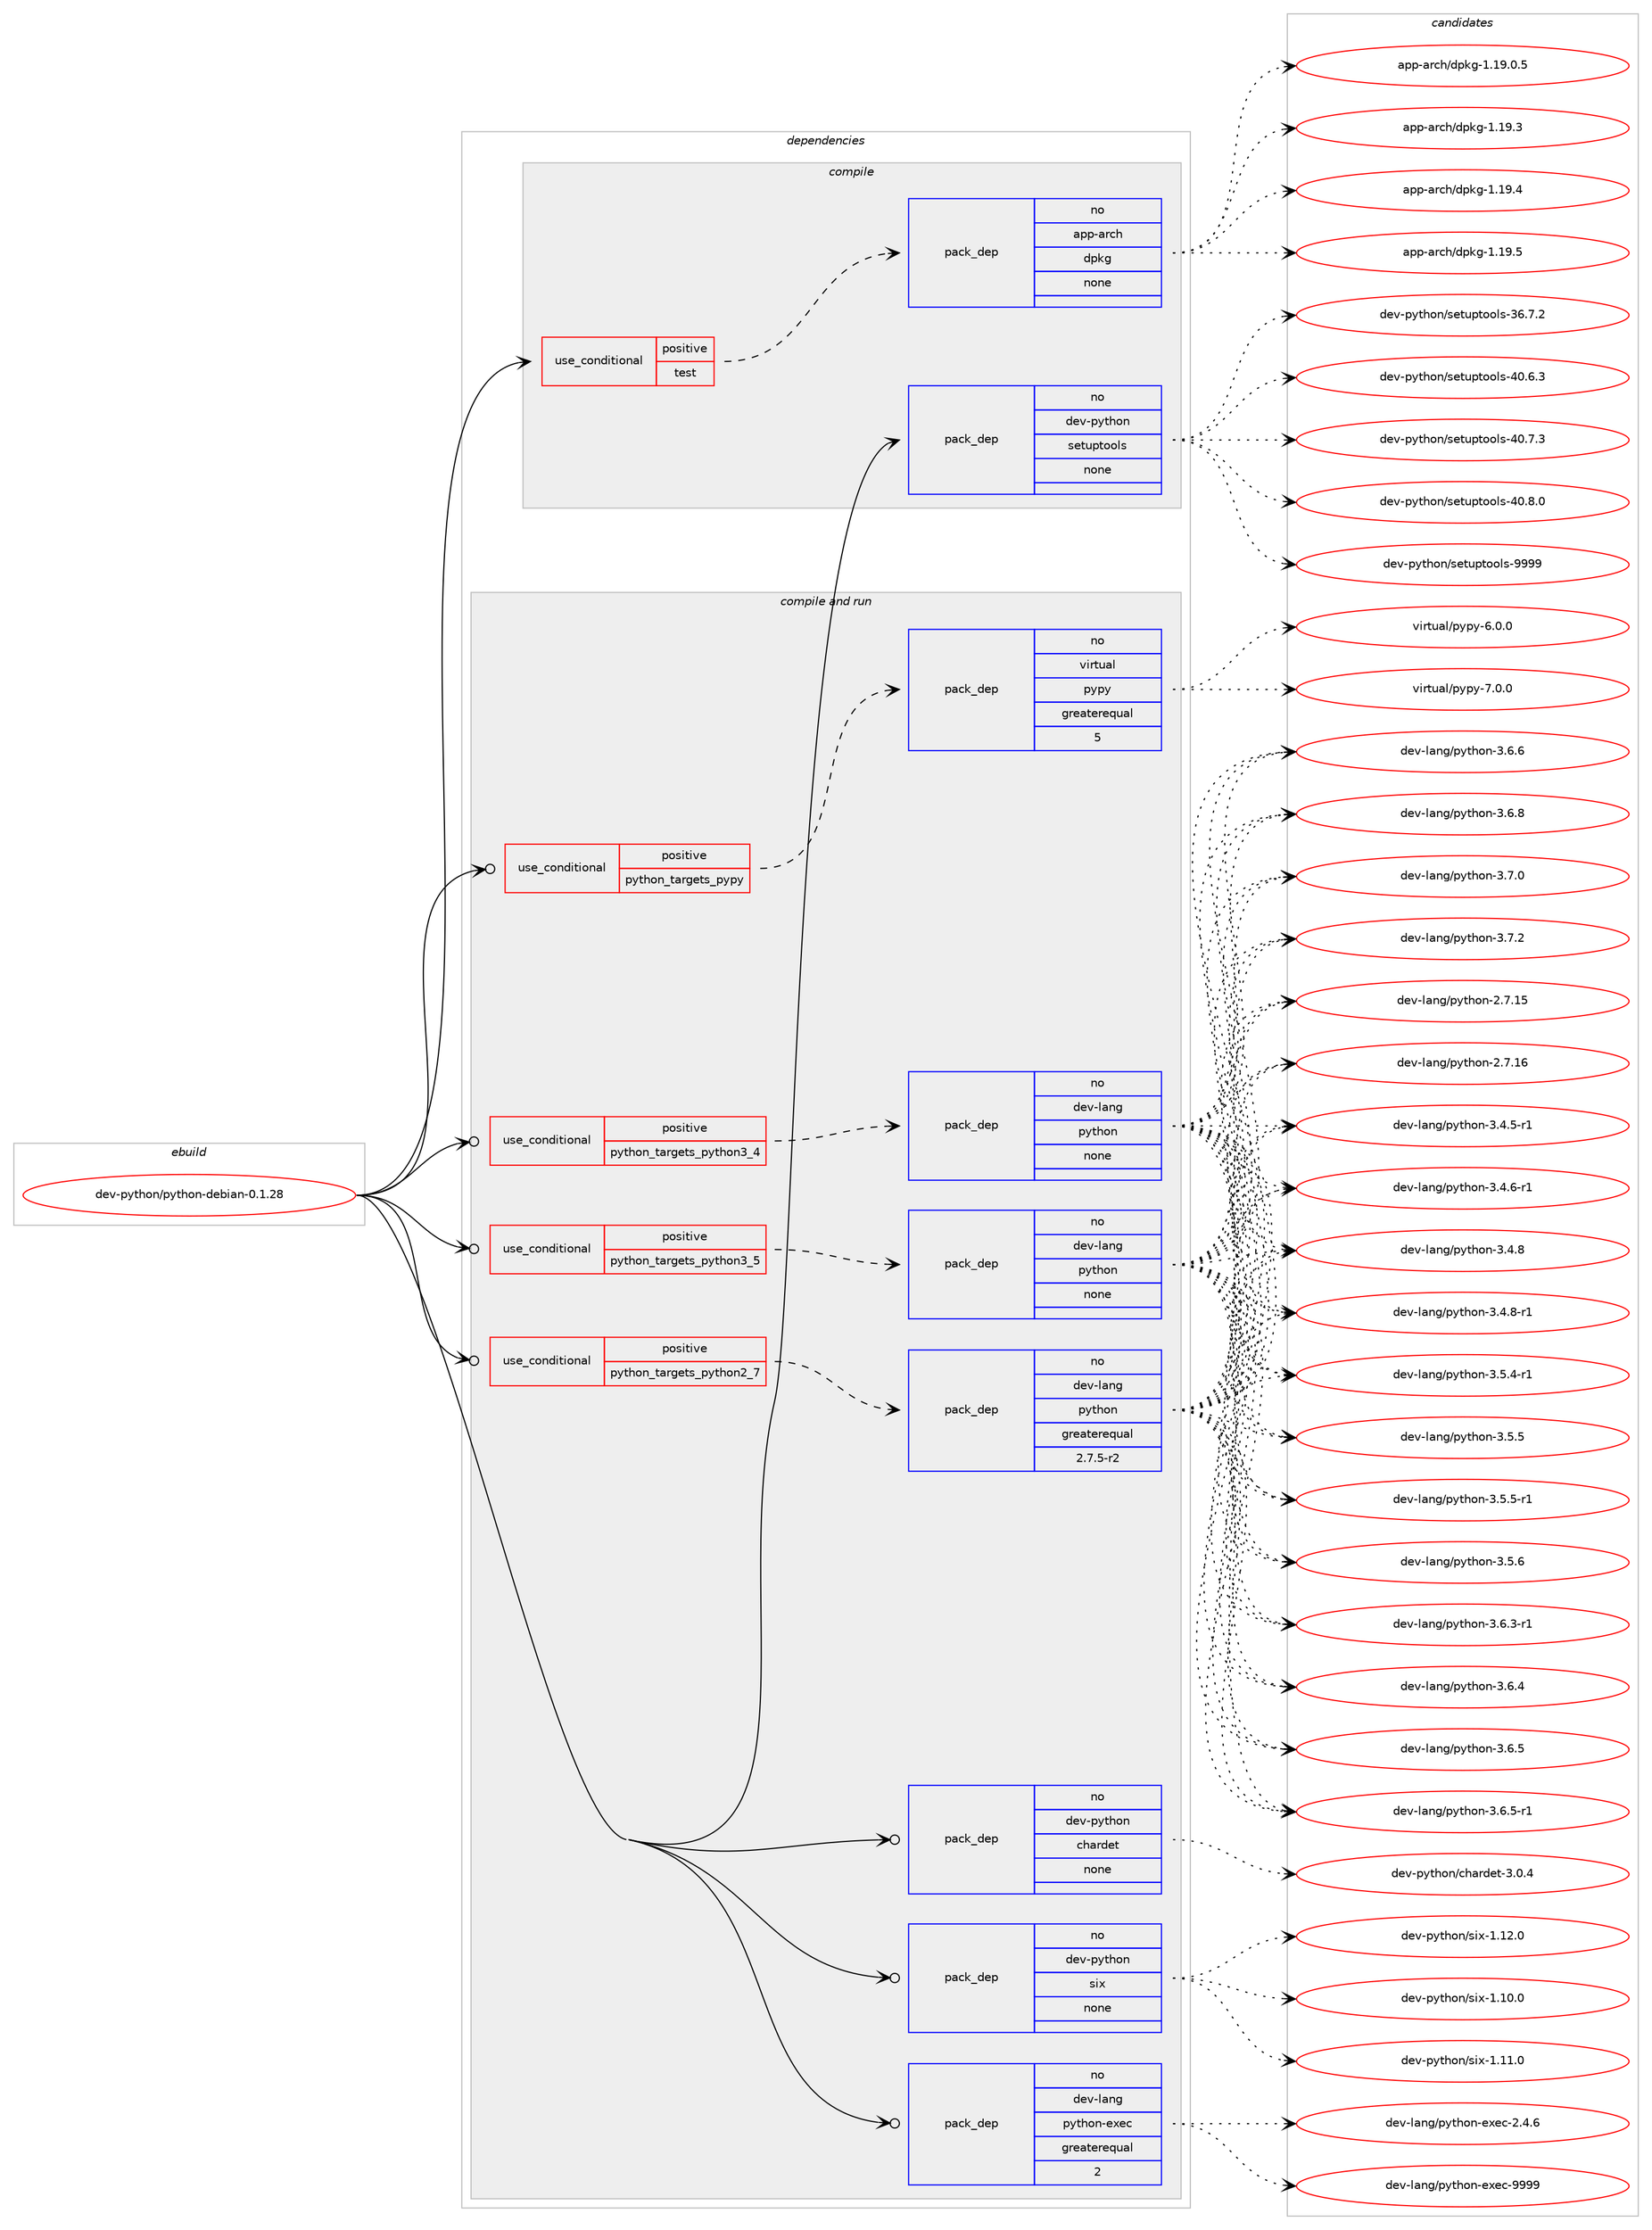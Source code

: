 digraph prolog {

# *************
# Graph options
# *************

newrank=true;
concentrate=true;
compound=true;
graph [rankdir=LR,fontname=Helvetica,fontsize=10,ranksep=1.5];#, ranksep=2.5, nodesep=0.2];
edge  [arrowhead=vee];
node  [fontname=Helvetica,fontsize=10];

# **********
# The ebuild
# **********

subgraph cluster_leftcol {
color=gray;
rank=same;
label=<<i>ebuild</i>>;
id [label="dev-python/python-debian-0.1.28", color=red, width=4, href="../dev-python/python-debian-0.1.28.svg"];
}

# ****************
# The dependencies
# ****************

subgraph cluster_midcol {
color=gray;
label=<<i>dependencies</i>>;
subgraph cluster_compile {
fillcolor="#eeeeee";
style=filled;
label=<<i>compile</i>>;
subgraph cond382535 {
dependency1434575 [label=<<TABLE BORDER="0" CELLBORDER="1" CELLSPACING="0" CELLPADDING="4"><TR><TD ROWSPAN="3" CELLPADDING="10">use_conditional</TD></TR><TR><TD>positive</TD></TR><TR><TD>test</TD></TR></TABLE>>, shape=none, color=red];
subgraph pack1028687 {
dependency1434576 [label=<<TABLE BORDER="0" CELLBORDER="1" CELLSPACING="0" CELLPADDING="4" WIDTH="220"><TR><TD ROWSPAN="6" CELLPADDING="30">pack_dep</TD></TR><TR><TD WIDTH="110">no</TD></TR><TR><TD>app-arch</TD></TR><TR><TD>dpkg</TD></TR><TR><TD>none</TD></TR><TR><TD></TD></TR></TABLE>>, shape=none, color=blue];
}
dependency1434575:e -> dependency1434576:w [weight=20,style="dashed",arrowhead="vee"];
}
id:e -> dependency1434575:w [weight=20,style="solid",arrowhead="vee"];
subgraph pack1028688 {
dependency1434577 [label=<<TABLE BORDER="0" CELLBORDER="1" CELLSPACING="0" CELLPADDING="4" WIDTH="220"><TR><TD ROWSPAN="6" CELLPADDING="30">pack_dep</TD></TR><TR><TD WIDTH="110">no</TD></TR><TR><TD>dev-python</TD></TR><TR><TD>setuptools</TD></TR><TR><TD>none</TD></TR><TR><TD></TD></TR></TABLE>>, shape=none, color=blue];
}
id:e -> dependency1434577:w [weight=20,style="solid",arrowhead="vee"];
}
subgraph cluster_compileandrun {
fillcolor="#eeeeee";
style=filled;
label=<<i>compile and run</i>>;
subgraph cond382536 {
dependency1434578 [label=<<TABLE BORDER="0" CELLBORDER="1" CELLSPACING="0" CELLPADDING="4"><TR><TD ROWSPAN="3" CELLPADDING="10">use_conditional</TD></TR><TR><TD>positive</TD></TR><TR><TD>python_targets_pypy</TD></TR></TABLE>>, shape=none, color=red];
subgraph pack1028689 {
dependency1434579 [label=<<TABLE BORDER="0" CELLBORDER="1" CELLSPACING="0" CELLPADDING="4" WIDTH="220"><TR><TD ROWSPAN="6" CELLPADDING="30">pack_dep</TD></TR><TR><TD WIDTH="110">no</TD></TR><TR><TD>virtual</TD></TR><TR><TD>pypy</TD></TR><TR><TD>greaterequal</TD></TR><TR><TD>5</TD></TR></TABLE>>, shape=none, color=blue];
}
dependency1434578:e -> dependency1434579:w [weight=20,style="dashed",arrowhead="vee"];
}
id:e -> dependency1434578:w [weight=20,style="solid",arrowhead="odotvee"];
subgraph cond382537 {
dependency1434580 [label=<<TABLE BORDER="0" CELLBORDER="1" CELLSPACING="0" CELLPADDING="4"><TR><TD ROWSPAN="3" CELLPADDING="10">use_conditional</TD></TR><TR><TD>positive</TD></TR><TR><TD>python_targets_python2_7</TD></TR></TABLE>>, shape=none, color=red];
subgraph pack1028690 {
dependency1434581 [label=<<TABLE BORDER="0" CELLBORDER="1" CELLSPACING="0" CELLPADDING="4" WIDTH="220"><TR><TD ROWSPAN="6" CELLPADDING="30">pack_dep</TD></TR><TR><TD WIDTH="110">no</TD></TR><TR><TD>dev-lang</TD></TR><TR><TD>python</TD></TR><TR><TD>greaterequal</TD></TR><TR><TD>2.7.5-r2</TD></TR></TABLE>>, shape=none, color=blue];
}
dependency1434580:e -> dependency1434581:w [weight=20,style="dashed",arrowhead="vee"];
}
id:e -> dependency1434580:w [weight=20,style="solid",arrowhead="odotvee"];
subgraph cond382538 {
dependency1434582 [label=<<TABLE BORDER="0" CELLBORDER="1" CELLSPACING="0" CELLPADDING="4"><TR><TD ROWSPAN="3" CELLPADDING="10">use_conditional</TD></TR><TR><TD>positive</TD></TR><TR><TD>python_targets_python3_4</TD></TR></TABLE>>, shape=none, color=red];
subgraph pack1028691 {
dependency1434583 [label=<<TABLE BORDER="0" CELLBORDER="1" CELLSPACING="0" CELLPADDING="4" WIDTH="220"><TR><TD ROWSPAN="6" CELLPADDING="30">pack_dep</TD></TR><TR><TD WIDTH="110">no</TD></TR><TR><TD>dev-lang</TD></TR><TR><TD>python</TD></TR><TR><TD>none</TD></TR><TR><TD></TD></TR></TABLE>>, shape=none, color=blue];
}
dependency1434582:e -> dependency1434583:w [weight=20,style="dashed",arrowhead="vee"];
}
id:e -> dependency1434582:w [weight=20,style="solid",arrowhead="odotvee"];
subgraph cond382539 {
dependency1434584 [label=<<TABLE BORDER="0" CELLBORDER="1" CELLSPACING="0" CELLPADDING="4"><TR><TD ROWSPAN="3" CELLPADDING="10">use_conditional</TD></TR><TR><TD>positive</TD></TR><TR><TD>python_targets_python3_5</TD></TR></TABLE>>, shape=none, color=red];
subgraph pack1028692 {
dependency1434585 [label=<<TABLE BORDER="0" CELLBORDER="1" CELLSPACING="0" CELLPADDING="4" WIDTH="220"><TR><TD ROWSPAN="6" CELLPADDING="30">pack_dep</TD></TR><TR><TD WIDTH="110">no</TD></TR><TR><TD>dev-lang</TD></TR><TR><TD>python</TD></TR><TR><TD>none</TD></TR><TR><TD></TD></TR></TABLE>>, shape=none, color=blue];
}
dependency1434584:e -> dependency1434585:w [weight=20,style="dashed",arrowhead="vee"];
}
id:e -> dependency1434584:w [weight=20,style="solid",arrowhead="odotvee"];
subgraph pack1028693 {
dependency1434586 [label=<<TABLE BORDER="0" CELLBORDER="1" CELLSPACING="0" CELLPADDING="4" WIDTH="220"><TR><TD ROWSPAN="6" CELLPADDING="30">pack_dep</TD></TR><TR><TD WIDTH="110">no</TD></TR><TR><TD>dev-lang</TD></TR><TR><TD>python-exec</TD></TR><TR><TD>greaterequal</TD></TR><TR><TD>2</TD></TR></TABLE>>, shape=none, color=blue];
}
id:e -> dependency1434586:w [weight=20,style="solid",arrowhead="odotvee"];
subgraph pack1028694 {
dependency1434587 [label=<<TABLE BORDER="0" CELLBORDER="1" CELLSPACING="0" CELLPADDING="4" WIDTH="220"><TR><TD ROWSPAN="6" CELLPADDING="30">pack_dep</TD></TR><TR><TD WIDTH="110">no</TD></TR><TR><TD>dev-python</TD></TR><TR><TD>chardet</TD></TR><TR><TD>none</TD></TR><TR><TD></TD></TR></TABLE>>, shape=none, color=blue];
}
id:e -> dependency1434587:w [weight=20,style="solid",arrowhead="odotvee"];
subgraph pack1028695 {
dependency1434588 [label=<<TABLE BORDER="0" CELLBORDER="1" CELLSPACING="0" CELLPADDING="4" WIDTH="220"><TR><TD ROWSPAN="6" CELLPADDING="30">pack_dep</TD></TR><TR><TD WIDTH="110">no</TD></TR><TR><TD>dev-python</TD></TR><TR><TD>six</TD></TR><TR><TD>none</TD></TR><TR><TD></TD></TR></TABLE>>, shape=none, color=blue];
}
id:e -> dependency1434588:w [weight=20,style="solid",arrowhead="odotvee"];
}
subgraph cluster_run {
fillcolor="#eeeeee";
style=filled;
label=<<i>run</i>>;
}
}

# **************
# The candidates
# **************

subgraph cluster_choices {
rank=same;
color=gray;
label=<<i>candidates</i>>;

subgraph choice1028687 {
color=black;
nodesep=1;
choice9711211245971149910447100112107103454946495746484653 [label="app-arch/dpkg-1.19.0.5", color=red, width=4,href="../app-arch/dpkg-1.19.0.5.svg"];
choice971121124597114991044710011210710345494649574651 [label="app-arch/dpkg-1.19.3", color=red, width=4,href="../app-arch/dpkg-1.19.3.svg"];
choice971121124597114991044710011210710345494649574652 [label="app-arch/dpkg-1.19.4", color=red, width=4,href="../app-arch/dpkg-1.19.4.svg"];
choice971121124597114991044710011210710345494649574653 [label="app-arch/dpkg-1.19.5", color=red, width=4,href="../app-arch/dpkg-1.19.5.svg"];
dependency1434576:e -> choice9711211245971149910447100112107103454946495746484653:w [style=dotted,weight="100"];
dependency1434576:e -> choice971121124597114991044710011210710345494649574651:w [style=dotted,weight="100"];
dependency1434576:e -> choice971121124597114991044710011210710345494649574652:w [style=dotted,weight="100"];
dependency1434576:e -> choice971121124597114991044710011210710345494649574653:w [style=dotted,weight="100"];
}
subgraph choice1028688 {
color=black;
nodesep=1;
choice100101118451121211161041111104711510111611711211611111110811545515446554650 [label="dev-python/setuptools-36.7.2", color=red, width=4,href="../dev-python/setuptools-36.7.2.svg"];
choice100101118451121211161041111104711510111611711211611111110811545524846544651 [label="dev-python/setuptools-40.6.3", color=red, width=4,href="../dev-python/setuptools-40.6.3.svg"];
choice100101118451121211161041111104711510111611711211611111110811545524846554651 [label="dev-python/setuptools-40.7.3", color=red, width=4,href="../dev-python/setuptools-40.7.3.svg"];
choice100101118451121211161041111104711510111611711211611111110811545524846564648 [label="dev-python/setuptools-40.8.0", color=red, width=4,href="../dev-python/setuptools-40.8.0.svg"];
choice10010111845112121116104111110471151011161171121161111111081154557575757 [label="dev-python/setuptools-9999", color=red, width=4,href="../dev-python/setuptools-9999.svg"];
dependency1434577:e -> choice100101118451121211161041111104711510111611711211611111110811545515446554650:w [style=dotted,weight="100"];
dependency1434577:e -> choice100101118451121211161041111104711510111611711211611111110811545524846544651:w [style=dotted,weight="100"];
dependency1434577:e -> choice100101118451121211161041111104711510111611711211611111110811545524846554651:w [style=dotted,weight="100"];
dependency1434577:e -> choice100101118451121211161041111104711510111611711211611111110811545524846564648:w [style=dotted,weight="100"];
dependency1434577:e -> choice10010111845112121116104111110471151011161171121161111111081154557575757:w [style=dotted,weight="100"];
}
subgraph choice1028689 {
color=black;
nodesep=1;
choice1181051141161179710847112121112121455446484648 [label="virtual/pypy-6.0.0", color=red, width=4,href="../virtual/pypy-6.0.0.svg"];
choice1181051141161179710847112121112121455546484648 [label="virtual/pypy-7.0.0", color=red, width=4,href="../virtual/pypy-7.0.0.svg"];
dependency1434579:e -> choice1181051141161179710847112121112121455446484648:w [style=dotted,weight="100"];
dependency1434579:e -> choice1181051141161179710847112121112121455546484648:w [style=dotted,weight="100"];
}
subgraph choice1028690 {
color=black;
nodesep=1;
choice10010111845108971101034711212111610411111045504655464953 [label="dev-lang/python-2.7.15", color=red, width=4,href="../dev-lang/python-2.7.15.svg"];
choice10010111845108971101034711212111610411111045504655464954 [label="dev-lang/python-2.7.16", color=red, width=4,href="../dev-lang/python-2.7.16.svg"];
choice1001011184510897110103471121211161041111104551465246534511449 [label="dev-lang/python-3.4.5-r1", color=red, width=4,href="../dev-lang/python-3.4.5-r1.svg"];
choice1001011184510897110103471121211161041111104551465246544511449 [label="dev-lang/python-3.4.6-r1", color=red, width=4,href="../dev-lang/python-3.4.6-r1.svg"];
choice100101118451089711010347112121116104111110455146524656 [label="dev-lang/python-3.4.8", color=red, width=4,href="../dev-lang/python-3.4.8.svg"];
choice1001011184510897110103471121211161041111104551465246564511449 [label="dev-lang/python-3.4.8-r1", color=red, width=4,href="../dev-lang/python-3.4.8-r1.svg"];
choice1001011184510897110103471121211161041111104551465346524511449 [label="dev-lang/python-3.5.4-r1", color=red, width=4,href="../dev-lang/python-3.5.4-r1.svg"];
choice100101118451089711010347112121116104111110455146534653 [label="dev-lang/python-3.5.5", color=red, width=4,href="../dev-lang/python-3.5.5.svg"];
choice1001011184510897110103471121211161041111104551465346534511449 [label="dev-lang/python-3.5.5-r1", color=red, width=4,href="../dev-lang/python-3.5.5-r1.svg"];
choice100101118451089711010347112121116104111110455146534654 [label="dev-lang/python-3.5.6", color=red, width=4,href="../dev-lang/python-3.5.6.svg"];
choice1001011184510897110103471121211161041111104551465446514511449 [label="dev-lang/python-3.6.3-r1", color=red, width=4,href="../dev-lang/python-3.6.3-r1.svg"];
choice100101118451089711010347112121116104111110455146544652 [label="dev-lang/python-3.6.4", color=red, width=4,href="../dev-lang/python-3.6.4.svg"];
choice100101118451089711010347112121116104111110455146544653 [label="dev-lang/python-3.6.5", color=red, width=4,href="../dev-lang/python-3.6.5.svg"];
choice1001011184510897110103471121211161041111104551465446534511449 [label="dev-lang/python-3.6.5-r1", color=red, width=4,href="../dev-lang/python-3.6.5-r1.svg"];
choice100101118451089711010347112121116104111110455146544654 [label="dev-lang/python-3.6.6", color=red, width=4,href="../dev-lang/python-3.6.6.svg"];
choice100101118451089711010347112121116104111110455146544656 [label="dev-lang/python-3.6.8", color=red, width=4,href="../dev-lang/python-3.6.8.svg"];
choice100101118451089711010347112121116104111110455146554648 [label="dev-lang/python-3.7.0", color=red, width=4,href="../dev-lang/python-3.7.0.svg"];
choice100101118451089711010347112121116104111110455146554650 [label="dev-lang/python-3.7.2", color=red, width=4,href="../dev-lang/python-3.7.2.svg"];
dependency1434581:e -> choice10010111845108971101034711212111610411111045504655464953:w [style=dotted,weight="100"];
dependency1434581:e -> choice10010111845108971101034711212111610411111045504655464954:w [style=dotted,weight="100"];
dependency1434581:e -> choice1001011184510897110103471121211161041111104551465246534511449:w [style=dotted,weight="100"];
dependency1434581:e -> choice1001011184510897110103471121211161041111104551465246544511449:w [style=dotted,weight="100"];
dependency1434581:e -> choice100101118451089711010347112121116104111110455146524656:w [style=dotted,weight="100"];
dependency1434581:e -> choice1001011184510897110103471121211161041111104551465246564511449:w [style=dotted,weight="100"];
dependency1434581:e -> choice1001011184510897110103471121211161041111104551465346524511449:w [style=dotted,weight="100"];
dependency1434581:e -> choice100101118451089711010347112121116104111110455146534653:w [style=dotted,weight="100"];
dependency1434581:e -> choice1001011184510897110103471121211161041111104551465346534511449:w [style=dotted,weight="100"];
dependency1434581:e -> choice100101118451089711010347112121116104111110455146534654:w [style=dotted,weight="100"];
dependency1434581:e -> choice1001011184510897110103471121211161041111104551465446514511449:w [style=dotted,weight="100"];
dependency1434581:e -> choice100101118451089711010347112121116104111110455146544652:w [style=dotted,weight="100"];
dependency1434581:e -> choice100101118451089711010347112121116104111110455146544653:w [style=dotted,weight="100"];
dependency1434581:e -> choice1001011184510897110103471121211161041111104551465446534511449:w [style=dotted,weight="100"];
dependency1434581:e -> choice100101118451089711010347112121116104111110455146544654:w [style=dotted,weight="100"];
dependency1434581:e -> choice100101118451089711010347112121116104111110455146544656:w [style=dotted,weight="100"];
dependency1434581:e -> choice100101118451089711010347112121116104111110455146554648:w [style=dotted,weight="100"];
dependency1434581:e -> choice100101118451089711010347112121116104111110455146554650:w [style=dotted,weight="100"];
}
subgraph choice1028691 {
color=black;
nodesep=1;
choice10010111845108971101034711212111610411111045504655464953 [label="dev-lang/python-2.7.15", color=red, width=4,href="../dev-lang/python-2.7.15.svg"];
choice10010111845108971101034711212111610411111045504655464954 [label="dev-lang/python-2.7.16", color=red, width=4,href="../dev-lang/python-2.7.16.svg"];
choice1001011184510897110103471121211161041111104551465246534511449 [label="dev-lang/python-3.4.5-r1", color=red, width=4,href="../dev-lang/python-3.4.5-r1.svg"];
choice1001011184510897110103471121211161041111104551465246544511449 [label="dev-lang/python-3.4.6-r1", color=red, width=4,href="../dev-lang/python-3.4.6-r1.svg"];
choice100101118451089711010347112121116104111110455146524656 [label="dev-lang/python-3.4.8", color=red, width=4,href="../dev-lang/python-3.4.8.svg"];
choice1001011184510897110103471121211161041111104551465246564511449 [label="dev-lang/python-3.4.8-r1", color=red, width=4,href="../dev-lang/python-3.4.8-r1.svg"];
choice1001011184510897110103471121211161041111104551465346524511449 [label="dev-lang/python-3.5.4-r1", color=red, width=4,href="../dev-lang/python-3.5.4-r1.svg"];
choice100101118451089711010347112121116104111110455146534653 [label="dev-lang/python-3.5.5", color=red, width=4,href="../dev-lang/python-3.5.5.svg"];
choice1001011184510897110103471121211161041111104551465346534511449 [label="dev-lang/python-3.5.5-r1", color=red, width=4,href="../dev-lang/python-3.5.5-r1.svg"];
choice100101118451089711010347112121116104111110455146534654 [label="dev-lang/python-3.5.6", color=red, width=4,href="../dev-lang/python-3.5.6.svg"];
choice1001011184510897110103471121211161041111104551465446514511449 [label="dev-lang/python-3.6.3-r1", color=red, width=4,href="../dev-lang/python-3.6.3-r1.svg"];
choice100101118451089711010347112121116104111110455146544652 [label="dev-lang/python-3.6.4", color=red, width=4,href="../dev-lang/python-3.6.4.svg"];
choice100101118451089711010347112121116104111110455146544653 [label="dev-lang/python-3.6.5", color=red, width=4,href="../dev-lang/python-3.6.5.svg"];
choice1001011184510897110103471121211161041111104551465446534511449 [label="dev-lang/python-3.6.5-r1", color=red, width=4,href="../dev-lang/python-3.6.5-r1.svg"];
choice100101118451089711010347112121116104111110455146544654 [label="dev-lang/python-3.6.6", color=red, width=4,href="../dev-lang/python-3.6.6.svg"];
choice100101118451089711010347112121116104111110455146544656 [label="dev-lang/python-3.6.8", color=red, width=4,href="../dev-lang/python-3.6.8.svg"];
choice100101118451089711010347112121116104111110455146554648 [label="dev-lang/python-3.7.0", color=red, width=4,href="../dev-lang/python-3.7.0.svg"];
choice100101118451089711010347112121116104111110455146554650 [label="dev-lang/python-3.7.2", color=red, width=4,href="../dev-lang/python-3.7.2.svg"];
dependency1434583:e -> choice10010111845108971101034711212111610411111045504655464953:w [style=dotted,weight="100"];
dependency1434583:e -> choice10010111845108971101034711212111610411111045504655464954:w [style=dotted,weight="100"];
dependency1434583:e -> choice1001011184510897110103471121211161041111104551465246534511449:w [style=dotted,weight="100"];
dependency1434583:e -> choice1001011184510897110103471121211161041111104551465246544511449:w [style=dotted,weight="100"];
dependency1434583:e -> choice100101118451089711010347112121116104111110455146524656:w [style=dotted,weight="100"];
dependency1434583:e -> choice1001011184510897110103471121211161041111104551465246564511449:w [style=dotted,weight="100"];
dependency1434583:e -> choice1001011184510897110103471121211161041111104551465346524511449:w [style=dotted,weight="100"];
dependency1434583:e -> choice100101118451089711010347112121116104111110455146534653:w [style=dotted,weight="100"];
dependency1434583:e -> choice1001011184510897110103471121211161041111104551465346534511449:w [style=dotted,weight="100"];
dependency1434583:e -> choice100101118451089711010347112121116104111110455146534654:w [style=dotted,weight="100"];
dependency1434583:e -> choice1001011184510897110103471121211161041111104551465446514511449:w [style=dotted,weight="100"];
dependency1434583:e -> choice100101118451089711010347112121116104111110455146544652:w [style=dotted,weight="100"];
dependency1434583:e -> choice100101118451089711010347112121116104111110455146544653:w [style=dotted,weight="100"];
dependency1434583:e -> choice1001011184510897110103471121211161041111104551465446534511449:w [style=dotted,weight="100"];
dependency1434583:e -> choice100101118451089711010347112121116104111110455146544654:w [style=dotted,weight="100"];
dependency1434583:e -> choice100101118451089711010347112121116104111110455146544656:w [style=dotted,weight="100"];
dependency1434583:e -> choice100101118451089711010347112121116104111110455146554648:w [style=dotted,weight="100"];
dependency1434583:e -> choice100101118451089711010347112121116104111110455146554650:w [style=dotted,weight="100"];
}
subgraph choice1028692 {
color=black;
nodesep=1;
choice10010111845108971101034711212111610411111045504655464953 [label="dev-lang/python-2.7.15", color=red, width=4,href="../dev-lang/python-2.7.15.svg"];
choice10010111845108971101034711212111610411111045504655464954 [label="dev-lang/python-2.7.16", color=red, width=4,href="../dev-lang/python-2.7.16.svg"];
choice1001011184510897110103471121211161041111104551465246534511449 [label="dev-lang/python-3.4.5-r1", color=red, width=4,href="../dev-lang/python-3.4.5-r1.svg"];
choice1001011184510897110103471121211161041111104551465246544511449 [label="dev-lang/python-3.4.6-r1", color=red, width=4,href="../dev-lang/python-3.4.6-r1.svg"];
choice100101118451089711010347112121116104111110455146524656 [label="dev-lang/python-3.4.8", color=red, width=4,href="../dev-lang/python-3.4.8.svg"];
choice1001011184510897110103471121211161041111104551465246564511449 [label="dev-lang/python-3.4.8-r1", color=red, width=4,href="../dev-lang/python-3.4.8-r1.svg"];
choice1001011184510897110103471121211161041111104551465346524511449 [label="dev-lang/python-3.5.4-r1", color=red, width=4,href="../dev-lang/python-3.5.4-r1.svg"];
choice100101118451089711010347112121116104111110455146534653 [label="dev-lang/python-3.5.5", color=red, width=4,href="../dev-lang/python-3.5.5.svg"];
choice1001011184510897110103471121211161041111104551465346534511449 [label="dev-lang/python-3.5.5-r1", color=red, width=4,href="../dev-lang/python-3.5.5-r1.svg"];
choice100101118451089711010347112121116104111110455146534654 [label="dev-lang/python-3.5.6", color=red, width=4,href="../dev-lang/python-3.5.6.svg"];
choice1001011184510897110103471121211161041111104551465446514511449 [label="dev-lang/python-3.6.3-r1", color=red, width=4,href="../dev-lang/python-3.6.3-r1.svg"];
choice100101118451089711010347112121116104111110455146544652 [label="dev-lang/python-3.6.4", color=red, width=4,href="../dev-lang/python-3.6.4.svg"];
choice100101118451089711010347112121116104111110455146544653 [label="dev-lang/python-3.6.5", color=red, width=4,href="../dev-lang/python-3.6.5.svg"];
choice1001011184510897110103471121211161041111104551465446534511449 [label="dev-lang/python-3.6.5-r1", color=red, width=4,href="../dev-lang/python-3.6.5-r1.svg"];
choice100101118451089711010347112121116104111110455146544654 [label="dev-lang/python-3.6.6", color=red, width=4,href="../dev-lang/python-3.6.6.svg"];
choice100101118451089711010347112121116104111110455146544656 [label="dev-lang/python-3.6.8", color=red, width=4,href="../dev-lang/python-3.6.8.svg"];
choice100101118451089711010347112121116104111110455146554648 [label="dev-lang/python-3.7.0", color=red, width=4,href="../dev-lang/python-3.7.0.svg"];
choice100101118451089711010347112121116104111110455146554650 [label="dev-lang/python-3.7.2", color=red, width=4,href="../dev-lang/python-3.7.2.svg"];
dependency1434585:e -> choice10010111845108971101034711212111610411111045504655464953:w [style=dotted,weight="100"];
dependency1434585:e -> choice10010111845108971101034711212111610411111045504655464954:w [style=dotted,weight="100"];
dependency1434585:e -> choice1001011184510897110103471121211161041111104551465246534511449:w [style=dotted,weight="100"];
dependency1434585:e -> choice1001011184510897110103471121211161041111104551465246544511449:w [style=dotted,weight="100"];
dependency1434585:e -> choice100101118451089711010347112121116104111110455146524656:w [style=dotted,weight="100"];
dependency1434585:e -> choice1001011184510897110103471121211161041111104551465246564511449:w [style=dotted,weight="100"];
dependency1434585:e -> choice1001011184510897110103471121211161041111104551465346524511449:w [style=dotted,weight="100"];
dependency1434585:e -> choice100101118451089711010347112121116104111110455146534653:w [style=dotted,weight="100"];
dependency1434585:e -> choice1001011184510897110103471121211161041111104551465346534511449:w [style=dotted,weight="100"];
dependency1434585:e -> choice100101118451089711010347112121116104111110455146534654:w [style=dotted,weight="100"];
dependency1434585:e -> choice1001011184510897110103471121211161041111104551465446514511449:w [style=dotted,weight="100"];
dependency1434585:e -> choice100101118451089711010347112121116104111110455146544652:w [style=dotted,weight="100"];
dependency1434585:e -> choice100101118451089711010347112121116104111110455146544653:w [style=dotted,weight="100"];
dependency1434585:e -> choice1001011184510897110103471121211161041111104551465446534511449:w [style=dotted,weight="100"];
dependency1434585:e -> choice100101118451089711010347112121116104111110455146544654:w [style=dotted,weight="100"];
dependency1434585:e -> choice100101118451089711010347112121116104111110455146544656:w [style=dotted,weight="100"];
dependency1434585:e -> choice100101118451089711010347112121116104111110455146554648:w [style=dotted,weight="100"];
dependency1434585:e -> choice100101118451089711010347112121116104111110455146554650:w [style=dotted,weight="100"];
}
subgraph choice1028693 {
color=black;
nodesep=1;
choice1001011184510897110103471121211161041111104510112010199455046524654 [label="dev-lang/python-exec-2.4.6", color=red, width=4,href="../dev-lang/python-exec-2.4.6.svg"];
choice10010111845108971101034711212111610411111045101120101994557575757 [label="dev-lang/python-exec-9999", color=red, width=4,href="../dev-lang/python-exec-9999.svg"];
dependency1434586:e -> choice1001011184510897110103471121211161041111104510112010199455046524654:w [style=dotted,weight="100"];
dependency1434586:e -> choice10010111845108971101034711212111610411111045101120101994557575757:w [style=dotted,weight="100"];
}
subgraph choice1028694 {
color=black;
nodesep=1;
choice10010111845112121116104111110479910497114100101116455146484652 [label="dev-python/chardet-3.0.4", color=red, width=4,href="../dev-python/chardet-3.0.4.svg"];
dependency1434587:e -> choice10010111845112121116104111110479910497114100101116455146484652:w [style=dotted,weight="100"];
}
subgraph choice1028695 {
color=black;
nodesep=1;
choice100101118451121211161041111104711510512045494649484648 [label="dev-python/six-1.10.0", color=red, width=4,href="../dev-python/six-1.10.0.svg"];
choice100101118451121211161041111104711510512045494649494648 [label="dev-python/six-1.11.0", color=red, width=4,href="../dev-python/six-1.11.0.svg"];
choice100101118451121211161041111104711510512045494649504648 [label="dev-python/six-1.12.0", color=red, width=4,href="../dev-python/six-1.12.0.svg"];
dependency1434588:e -> choice100101118451121211161041111104711510512045494649484648:w [style=dotted,weight="100"];
dependency1434588:e -> choice100101118451121211161041111104711510512045494649494648:w [style=dotted,weight="100"];
dependency1434588:e -> choice100101118451121211161041111104711510512045494649504648:w [style=dotted,weight="100"];
}
}

}
